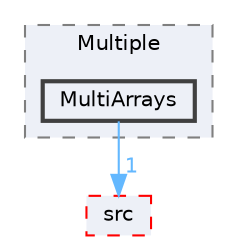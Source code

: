 digraph "FastLED/FastLED/examples/Multiple/MultiArrays"
{
 // LATEX_PDF_SIZE
  bgcolor="transparent";
  edge [fontname=Helvetica,fontsize=10,labelfontname=Helvetica,labelfontsize=10];
  node [fontname=Helvetica,fontsize=10,shape=box,height=0.2,width=0.4];
  compound=true
  subgraph clusterdir_cf565d769feee0e1d0af50e50032e883 {
    graph [ bgcolor="#edf0f7", pencolor="grey50", label="Multiple", fontname=Helvetica,fontsize=10 style="filled,dashed", URL="dir_cf565d769feee0e1d0af50e50032e883.html",tooltip=""]
  dir_58eb9b49cdc97b4f4cfaaae464cf2098 [label="MultiArrays", fillcolor="#edf0f7", color="grey25", style="filled,bold", URL="dir_58eb9b49cdc97b4f4cfaaae464cf2098.html",tooltip=""];
  }
  dir_e6a3de723047763e6a27a3cab040759e [label="src", fillcolor="#edf0f7", color="red", style="filled,dashed", URL="dir_e6a3de723047763e6a27a3cab040759e.html",tooltip=""];
  dir_58eb9b49cdc97b4f4cfaaae464cf2098->dir_e6a3de723047763e6a27a3cab040759e [headlabel="1", labeldistance=1.5 headhref="dir_000051_000075.html" href="dir_000051_000075.html" color="steelblue1" fontcolor="steelblue1"];
}
